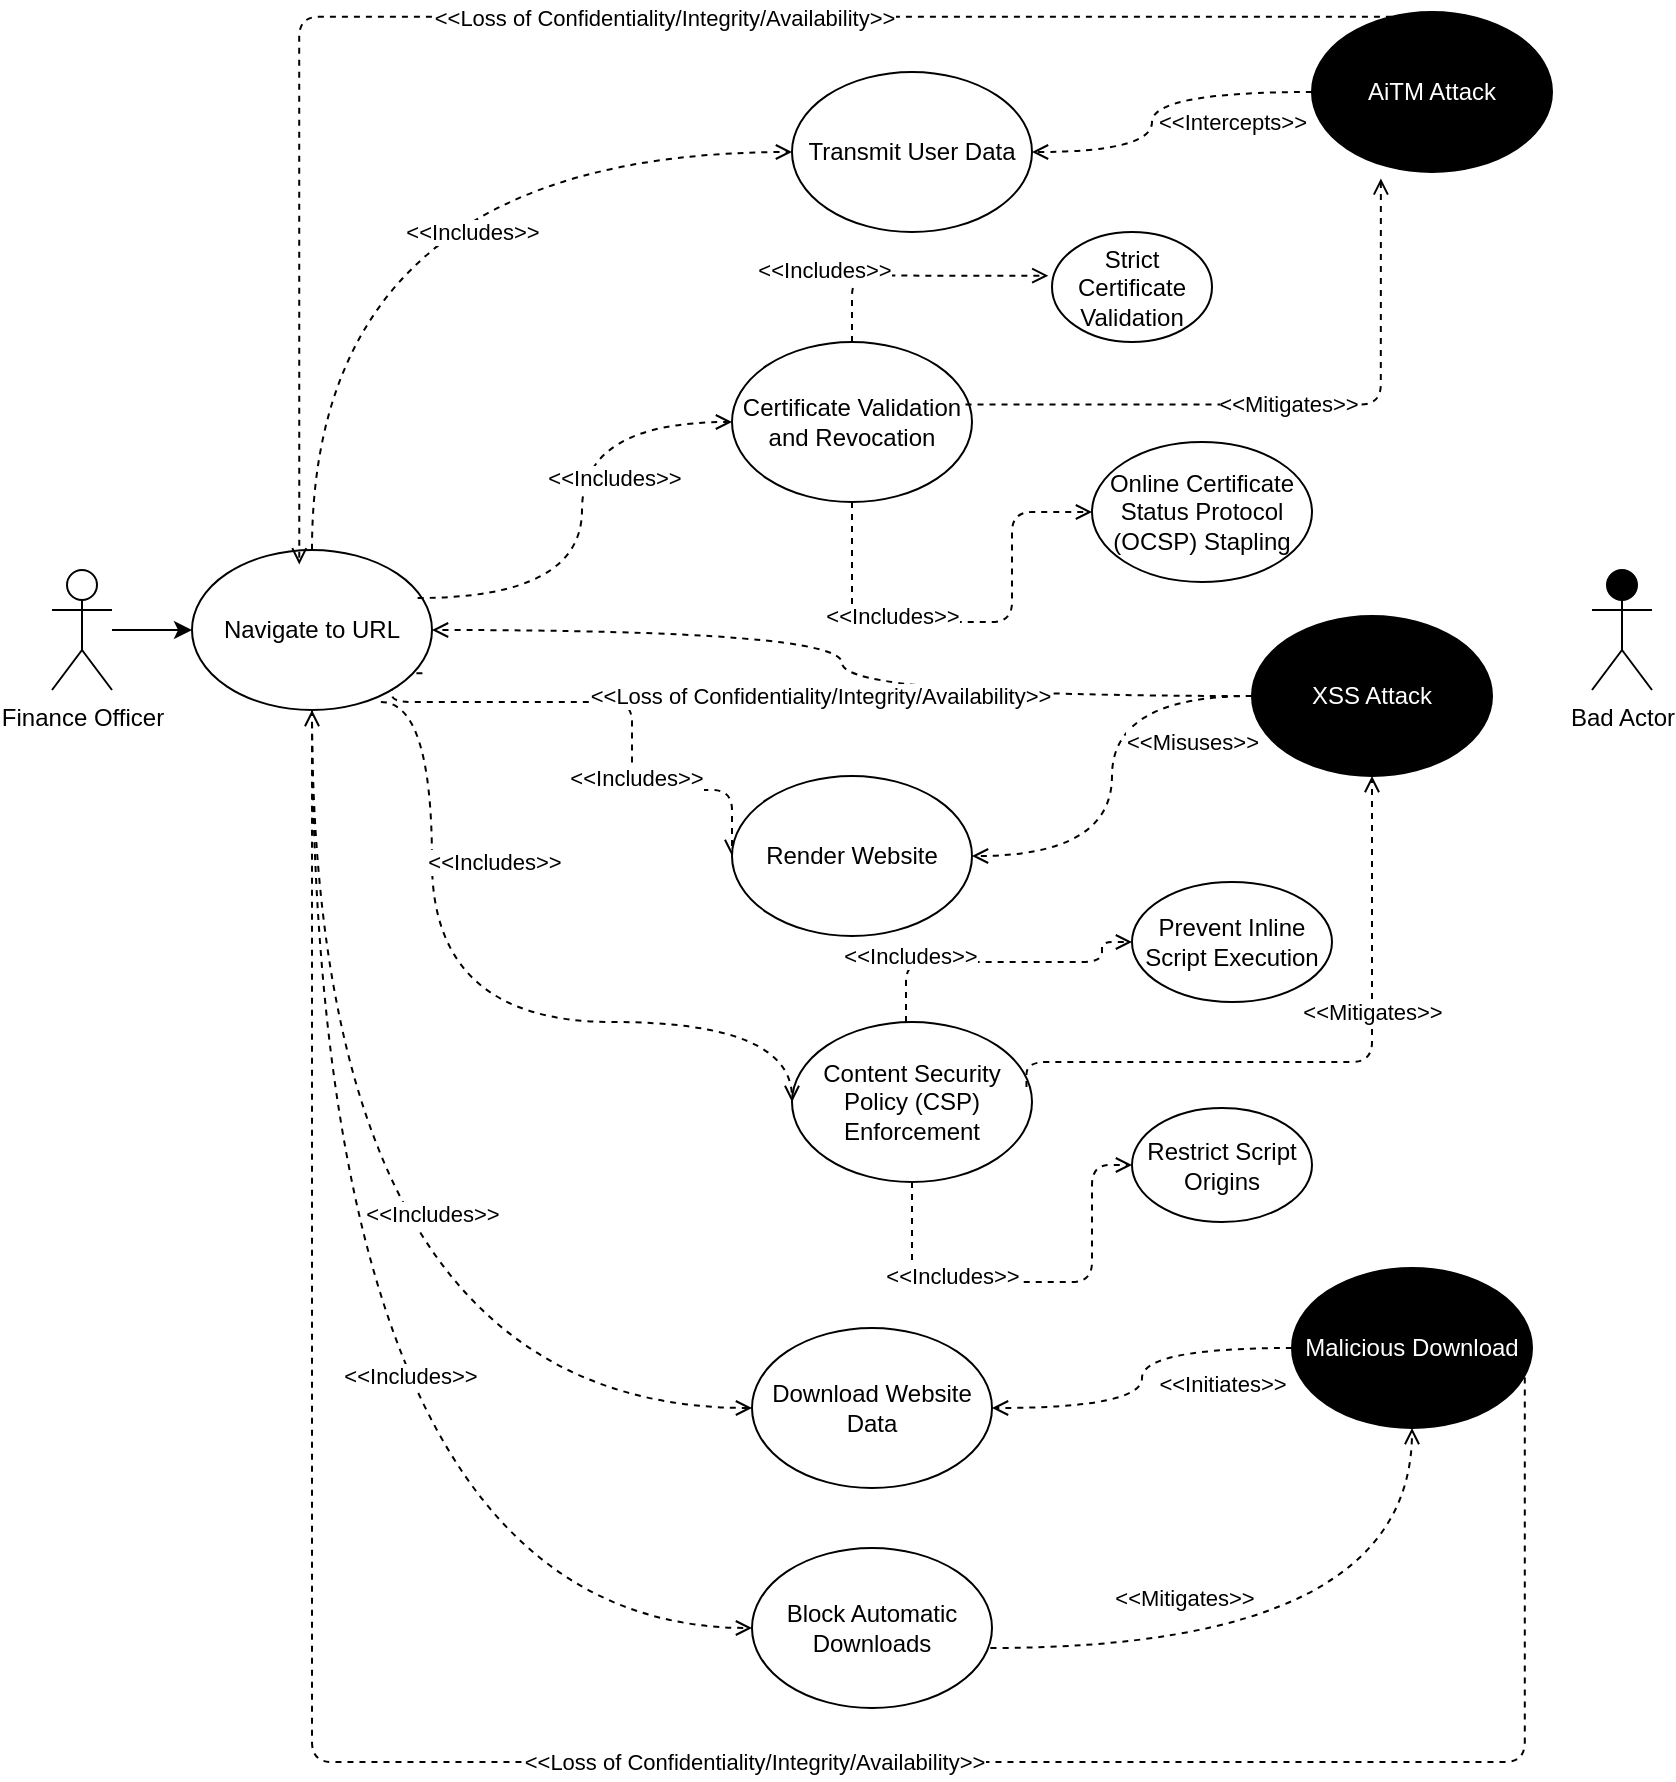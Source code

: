 <mxfile version="28.1.2">
  <diagram id="7q6WzZqFf9v9yzIv_zda" name="Use case">
    <mxGraphModel dx="1445" dy="1513" grid="1" gridSize="10" guides="1" tooltips="1" connect="1" arrows="1" fold="1" page="1" pageScale="1" pageWidth="850" pageHeight="1100" math="0" shadow="0">
      <root>
        <mxCell id="0" />
        <mxCell id="1" parent="0" />
        <mxCell id="hxa0em2XzeO1hXtVXjIB-15" style="edgeStyle=orthogonalEdgeStyle;rounded=0;orthogonalLoop=1;jettySize=auto;html=1;" edge="1" parent="1" source="SSoZlEEdxV4zL4xD8buy-2" target="SSoZlEEdxV4zL4xD8buy-4">
          <mxGeometry relative="1" as="geometry" />
        </mxCell>
        <object label="Finance Officer" id="SSoZlEEdxV4zL4xD8buy-2">
          <mxCell style="shape=umlActor;verticalLabelPosition=bottom;verticalAlign=top;html=1;outlineConnect=0;fillColor=#FFFFFF;" parent="1" vertex="1">
            <mxGeometry x="10" y="194" width="30" height="60" as="geometry" />
          </mxCell>
        </object>
        <mxCell id="SSoZlEEdxV4zL4xD8buy-3" value="" style="endArrow=none;html=1;" parent="1" source="SSoZlEEdxV4zL4xD8buy-4" edge="1">
          <mxGeometry width="50" height="50" relative="1" as="geometry">
            <mxPoint x="110" y="226" as="sourcePoint" />
            <mxPoint x="200" y="226" as="targetPoint" />
          </mxGeometry>
        </mxCell>
        <mxCell id="okeo2Aa4OqrN3XAgRoa3-2" style="edgeStyle=orthogonalEdgeStyle;rounded=1;orthogonalLoop=1;jettySize=auto;html=1;entryX=0;entryY=0.5;entryDx=0;entryDy=0;dashed=1;strokeWidth=1;endFill=0;endArrow=open;curved=0;exitX=0.96;exitY=0.77;exitDx=0;exitDy=0;exitPerimeter=0;" parent="1" source="SSoZlEEdxV4zL4xD8buy-4" target="okeo2Aa4OqrN3XAgRoa3-1" edge="1">
          <mxGeometry relative="1" as="geometry">
            <Array as="points">
              <mxPoint x="180" y="246" />
              <mxPoint x="180" y="260" />
              <mxPoint x="300" y="260" />
              <mxPoint x="300" y="304" />
            </Array>
          </mxGeometry>
        </mxCell>
        <mxCell id="hxa0em2XzeO1hXtVXjIB-20" value="&amp;lt;&amp;lt;Includes&amp;gt;&amp;gt;" style="edgeLabel;html=1;align=center;verticalAlign=middle;resizable=0;points=[];" vertex="1" connectable="0" parent="okeo2Aa4OqrN3XAgRoa3-2">
          <mxGeometry x="0.142" y="2" relative="1" as="geometry">
            <mxPoint y="29" as="offset" />
          </mxGeometry>
        </mxCell>
        <mxCell id="okeo2Aa4OqrN3XAgRoa3-1" value="&lt;font style=&quot;color: rgb(0, 0, 0);&quot;&gt;Render Website&lt;/font&gt;" style="ellipse;whiteSpace=wrap;html=1;fillStyle=solid;fillColor=#FFFFFF;" parent="1" vertex="1">
          <mxGeometry x="350" y="297" width="120" height="80" as="geometry" />
        </mxCell>
        <mxCell id="SSoZlEEdxV4zL4xD8buy-4" value="&lt;font style=&quot;color: rgb(0, 0, 0);&quot;&gt;Navigate to URL&lt;/font&gt;" style="ellipse;whiteSpace=wrap;html=1;fillColor=#FFFFFF;fillStyle=solid;" parent="1" vertex="1">
          <mxGeometry x="80" y="184" width="120" height="80" as="geometry" />
        </mxCell>
        <mxCell id="5fHT4dKGr6dgX8bSmVO1-6" value="Bad Actor" style="shape=umlActor;verticalLabelPosition=bottom;verticalAlign=top;html=1;outlineConnect=0;fillColor=#000000;" parent="1" vertex="1">
          <mxGeometry x="780" y="194" width="30" height="60" as="geometry" />
        </mxCell>
        <mxCell id="5fHT4dKGr6dgX8bSmVO1-7" value="XSS Attack" style="ellipse;whiteSpace=wrap;html=1;fillColor=#000000;fontColor=#FFFFFF;" parent="1" vertex="1">
          <mxGeometry x="610" y="217" width="120" height="80" as="geometry" />
        </mxCell>
        <mxCell id="5fHT4dKGr6dgX8bSmVO1-12" style="edgeStyle=orthogonalEdgeStyle;rounded=1;orthogonalLoop=1;jettySize=auto;html=1;dashed=1;strokeWidth=1;endFill=0;endArrow=open;curved=1;exitX=0;exitY=0.5;exitDx=0;exitDy=0;entryX=1;entryY=0.5;entryDx=0;entryDy=0;" parent="1" source="5fHT4dKGr6dgX8bSmVO1-7" target="okeo2Aa4OqrN3XAgRoa3-1" edge="1">
          <mxGeometry relative="1" as="geometry">
            <mxPoint x="320" y="218" as="sourcePoint" />
            <mxPoint x="405" y="218" as="targetPoint" />
          </mxGeometry>
        </mxCell>
        <mxCell id="hxa0em2XzeO1hXtVXjIB-2" value="&amp;lt;&amp;lt;Misuses&amp;gt;&amp;gt;" style="edgeLabel;html=1;align=center;verticalAlign=middle;resizable=0;points=[];" vertex="1" connectable="0" parent="5fHT4dKGr6dgX8bSmVO1-12">
          <mxGeometry x="0.078" y="1" relative="1" as="geometry">
            <mxPoint x="39" y="-26" as="offset" />
          </mxGeometry>
        </mxCell>
        <mxCell id="5fHT4dKGr6dgX8bSmVO1-13" value="&lt;font style=&quot;color: rgb(0, 0, 0);&quot;&gt;Transmit User Data&lt;/font&gt;" style="ellipse;whiteSpace=wrap;html=1;fillStyle=solid;fillColor=#FFFFFF;" parent="1" vertex="1">
          <mxGeometry x="380" y="-55" width="120" height="80" as="geometry" />
        </mxCell>
        <mxCell id="5fHT4dKGr6dgX8bSmVO1-15" style="edgeStyle=orthogonalEdgeStyle;rounded=1;orthogonalLoop=1;jettySize=auto;html=1;entryX=0;entryY=0.5;entryDx=0;entryDy=0;dashed=1;strokeWidth=1;endFill=0;endArrow=open;curved=1;exitX=0.5;exitY=0;exitDx=0;exitDy=0;" parent="1" source="SSoZlEEdxV4zL4xD8buy-4" target="5fHT4dKGr6dgX8bSmVO1-13" edge="1">
          <mxGeometry relative="1" as="geometry">
            <mxPoint x="320" y="260" as="sourcePoint" />
            <mxPoint x="405" y="374" as="targetPoint" />
          </mxGeometry>
        </mxCell>
        <mxCell id="hxa0em2XzeO1hXtVXjIB-19" value="&amp;lt;&amp;lt;Includes&amp;gt;&amp;gt;" style="edgeLabel;html=1;align=center;verticalAlign=middle;resizable=0;points=[];" vertex="1" connectable="0" parent="5fHT4dKGr6dgX8bSmVO1-15">
          <mxGeometry x="0.16" y="-16" relative="1" as="geometry">
            <mxPoint x="24" y="24" as="offset" />
          </mxGeometry>
        </mxCell>
        <mxCell id="5fHT4dKGr6dgX8bSmVO1-52" value="&lt;font style=&quot;color: rgb(0, 0, 0);&quot;&gt;Download Website Data&lt;/font&gt;" style="ellipse;whiteSpace=wrap;html=1;fillStyle=solid;fillColor=#FFFFFF;" parent="1" vertex="1">
          <mxGeometry x="360" y="573" width="120" height="80" as="geometry" />
        </mxCell>
        <mxCell id="5fHT4dKGr6dgX8bSmVO1-31" style="edgeStyle=orthogonalEdgeStyle;curved=1;rounded=0;orthogonalLoop=1;jettySize=auto;html=1;dashed=1;endArrow=open;endFill=0;strokeWidth=1;exitX=0;exitY=0.5;exitDx=0;exitDy=0;" parent="1" source="5fHT4dKGr6dgX8bSmVO1-7" target="SSoZlEEdxV4zL4xD8buy-4" edge="1">
          <mxGeometry relative="1" as="geometry">
            <mxPoint x="390" y="190" as="targetPoint" />
            <mxPoint x="610" y="190" as="sourcePoint" />
          </mxGeometry>
        </mxCell>
        <mxCell id="5fHT4dKGr6dgX8bSmVO1-34" value="&amp;lt;&amp;lt;Loss of Confidentiality/Integrity/Availability&amp;gt;&amp;gt;" style="edgeLabel;html=1;align=center;verticalAlign=middle;resizable=0;points=[];" parent="5fHT4dKGr6dgX8bSmVO1-31" vertex="1" connectable="0">
          <mxGeometry x="-0.18" y="1" relative="1" as="geometry">
            <mxPoint x="-35" y="-1" as="offset" />
          </mxGeometry>
        </mxCell>
        <mxCell id="5fHT4dKGr6dgX8bSmVO1-53" style="edgeStyle=orthogonalEdgeStyle;rounded=1;orthogonalLoop=1;jettySize=auto;html=1;entryX=0;entryY=0.5;entryDx=0;entryDy=0;dashed=1;strokeWidth=1;endFill=0;endArrow=open;curved=1;exitX=0.5;exitY=1;exitDx=0;exitDy=0;" parent="1" source="SSoZlEEdxV4zL4xD8buy-4" target="5fHT4dKGr6dgX8bSmVO1-52" edge="1">
          <mxGeometry relative="1" as="geometry">
            <mxPoint x="260" y="310" as="sourcePoint" />
            <mxPoint x="405" y="384" as="targetPoint" />
          </mxGeometry>
        </mxCell>
        <mxCell id="hxa0em2XzeO1hXtVXjIB-21" value="&amp;lt;&amp;lt;Includes&amp;gt;&amp;gt;" style="edgeLabel;html=1;align=center;verticalAlign=middle;resizable=0;points=[];" vertex="1" connectable="0" parent="5fHT4dKGr6dgX8bSmVO1-53">
          <mxGeometry x="-0.019" y="49" relative="1" as="geometry">
            <mxPoint x="11" y="-27" as="offset" />
          </mxGeometry>
        </mxCell>
        <mxCell id="5fHT4dKGr6dgX8bSmVO1-54" value="Malicious Download" style="ellipse;whiteSpace=wrap;html=1;fillColor=#000000;fontColor=#FFFFFF;" parent="1" vertex="1">
          <mxGeometry x="630" y="543" width="120" height="80" as="geometry" />
        </mxCell>
        <mxCell id="5fHT4dKGr6dgX8bSmVO1-56" style="edgeStyle=orthogonalEdgeStyle;rounded=1;orthogonalLoop=1;jettySize=auto;html=1;dashed=1;strokeWidth=1;endFill=0;endArrow=open;curved=1;exitX=0;exitY=0.5;exitDx=0;exitDy=0;entryX=1;entryY=0.5;entryDx=0;entryDy=0;" parent="1" source="5fHT4dKGr6dgX8bSmVO1-54" target="5fHT4dKGr6dgX8bSmVO1-52" edge="1">
          <mxGeometry relative="1" as="geometry">
            <mxPoint x="585" y="244" as="sourcePoint" />
            <mxPoint x="510" y="100" as="targetPoint" />
          </mxGeometry>
        </mxCell>
        <mxCell id="5fHT4dKGr6dgX8bSmVO1-60" value="&amp;lt;&amp;lt;Initiates&amp;gt;&amp;gt;" style="edgeLabel;html=1;align=center;verticalAlign=middle;resizable=0;points=[];" parent="5fHT4dKGr6dgX8bSmVO1-56" vertex="1" connectable="0">
          <mxGeometry x="0.004" y="-1" relative="1" as="geometry">
            <mxPoint x="41" y="2" as="offset" />
          </mxGeometry>
        </mxCell>
        <mxCell id="hxa0em2XzeO1hXtVXjIB-3" value="AiTM Attack" style="ellipse;whiteSpace=wrap;html=1;fillColor=#000000;fontColor=#FFFFFF;" vertex="1" parent="1">
          <mxGeometry x="640" y="-85" width="120" height="80" as="geometry" />
        </mxCell>
        <mxCell id="hxa0em2XzeO1hXtVXjIB-6" style="edgeStyle=orthogonalEdgeStyle;rounded=1;orthogonalLoop=1;jettySize=auto;html=1;dashed=1;strokeWidth=1;endFill=0;endArrow=open;curved=1;exitX=0;exitY=0.5;exitDx=0;exitDy=0;entryX=1;entryY=0.5;entryDx=0;entryDy=0;" edge="1" parent="1" source="hxa0em2XzeO1hXtVXjIB-3" target="5fHT4dKGr6dgX8bSmVO1-13">
          <mxGeometry relative="1" as="geometry">
            <mxPoint x="585" y="180" as="sourcePoint" />
            <mxPoint x="510" y="294" as="targetPoint" />
            <Array as="points">
              <mxPoint x="560" y="-45" />
              <mxPoint x="560" y="-15" />
            </Array>
          </mxGeometry>
        </mxCell>
        <mxCell id="hxa0em2XzeO1hXtVXjIB-9" value="&amp;lt;&amp;lt;Intercepts&amp;gt;&amp;gt;" style="edgeLabel;html=1;align=center;verticalAlign=middle;resizable=0;points=[];" vertex="1" connectable="0" parent="hxa0em2XzeO1hXtVXjIB-6">
          <mxGeometry x="0.005" relative="1" as="geometry">
            <mxPoint x="40" y="9" as="offset" />
          </mxGeometry>
        </mxCell>
        <mxCell id="hxa0em2XzeO1hXtVXjIB-13" value="&lt;font style=&quot;color: rgb(0, 0, 0);&quot;&gt;Content Security Policy (CSP) Enforcement&lt;/font&gt;" style="ellipse;whiteSpace=wrap;html=1;fillStyle=solid;fillColor=#FFFFFF;" vertex="1" parent="1">
          <mxGeometry x="380" y="420" width="120" height="80" as="geometry" />
        </mxCell>
        <mxCell id="hxa0em2XzeO1hXtVXjIB-16" style="edgeStyle=orthogonalEdgeStyle;rounded=1;orthogonalLoop=1;jettySize=auto;html=1;dashed=1;strokeWidth=1;endFill=0;endArrow=open;curved=0;entryX=0.5;entryY=1;entryDx=0;entryDy=0;exitX=0.977;exitY=0.407;exitDx=0;exitDy=0;exitPerimeter=0;" edge="1" parent="1" source="hxa0em2XzeO1hXtVXjIB-13" target="5fHT4dKGr6dgX8bSmVO1-7">
          <mxGeometry relative="1" as="geometry">
            <mxPoint x="470" y="424.8" as="sourcePoint" />
            <mxPoint x="658.36" y="264.0" as="targetPoint" />
            <Array as="points">
              <mxPoint x="497" y="440" />
              <mxPoint x="670" y="440" />
            </Array>
          </mxGeometry>
        </mxCell>
        <mxCell id="hxa0em2XzeO1hXtVXjIB-18" value="&amp;lt;&amp;lt;Mitigates&amp;gt;&amp;gt;" style="edgeLabel;html=1;align=center;verticalAlign=middle;resizable=0;points=[];" vertex="1" connectable="0" parent="hxa0em2XzeO1hXtVXjIB-16">
          <mxGeometry x="-0.061" relative="1" as="geometry">
            <mxPoint x="31" y="-25" as="offset" />
          </mxGeometry>
        </mxCell>
        <mxCell id="hxa0em2XzeO1hXtVXjIB-22" style="edgeStyle=orthogonalEdgeStyle;rounded=1;orthogonalLoop=1;jettySize=auto;html=1;entryX=0;entryY=0.5;entryDx=0;entryDy=0;dashed=1;strokeWidth=1;endFill=0;endArrow=open;curved=1;exitX=0.787;exitY=0.95;exitDx=0;exitDy=0;exitPerimeter=0;" edge="1" parent="1" source="SSoZlEEdxV4zL4xD8buy-4" target="hxa0em2XzeO1hXtVXjIB-13">
          <mxGeometry relative="1" as="geometry">
            <mxPoint x="170" y="350" as="sourcePoint" />
            <mxPoint x="380" y="390" as="targetPoint" />
            <Array as="points">
              <mxPoint x="200" y="260" />
              <mxPoint x="200" y="420" />
            </Array>
          </mxGeometry>
        </mxCell>
        <mxCell id="hxa0em2XzeO1hXtVXjIB-23" value="&amp;lt;&amp;lt;Includes&amp;gt;&amp;gt;" style="edgeLabel;html=1;align=center;verticalAlign=middle;resizable=0;points=[];" vertex="1" connectable="0" parent="hxa0em2XzeO1hXtVXjIB-22">
          <mxGeometry x="0.142" y="2" relative="1" as="geometry">
            <mxPoint x="-15" y="-78" as="offset" />
          </mxGeometry>
        </mxCell>
        <mxCell id="hxa0em2XzeO1hXtVXjIB-24" value="&lt;font style=&quot;color: rgb(0, 0, 0);&quot;&gt;Certificate Validation and Revocation&lt;/font&gt;" style="ellipse;whiteSpace=wrap;html=1;fillStyle=solid;fillColor=#FFFFFF;" vertex="1" parent="1">
          <mxGeometry x="350" y="80" width="120" height="80" as="geometry" />
        </mxCell>
        <mxCell id="hxa0em2XzeO1hXtVXjIB-25" style="edgeStyle=orthogonalEdgeStyle;rounded=1;orthogonalLoop=1;jettySize=auto;html=1;dashed=1;strokeWidth=1;endFill=0;endArrow=open;curved=0;exitX=0.973;exitY=0.39;exitDx=0;exitDy=0;entryX=0.287;entryY=1.04;entryDx=0;entryDy=0;entryPerimeter=0;exitPerimeter=0;" edge="1" parent="1" source="hxa0em2XzeO1hXtVXjIB-24" target="hxa0em2XzeO1hXtVXjIB-3">
          <mxGeometry relative="1" as="geometry">
            <mxPoint x="670" y="90" as="sourcePoint" />
            <mxPoint x="530" y="120" as="targetPoint" />
          </mxGeometry>
        </mxCell>
        <mxCell id="hxa0em2XzeO1hXtVXjIB-26" value="&amp;lt;&amp;lt;Mitigates&amp;gt;&amp;gt;" style="edgeLabel;html=1;align=center;verticalAlign=middle;resizable=0;points=[];" vertex="1" connectable="0" parent="hxa0em2XzeO1hXtVXjIB-25">
          <mxGeometry x="0.005" relative="1" as="geometry">
            <mxPoint as="offset" />
          </mxGeometry>
        </mxCell>
        <mxCell id="hxa0em2XzeO1hXtVXjIB-30" style="edgeStyle=orthogonalEdgeStyle;rounded=1;orthogonalLoop=1;jettySize=auto;html=1;entryX=0;entryY=0.5;entryDx=0;entryDy=0;dashed=1;strokeWidth=1;endFill=0;endArrow=open;curved=1;exitX=0.94;exitY=0.3;exitDx=0;exitDy=0;exitPerimeter=0;" edge="1" parent="1" source="SSoZlEEdxV4zL4xD8buy-4" target="hxa0em2XzeO1hXtVXjIB-24">
          <mxGeometry relative="1" as="geometry">
            <mxPoint x="260" y="194" as="sourcePoint" />
            <mxPoint x="500" y="40" as="targetPoint" />
          </mxGeometry>
        </mxCell>
        <mxCell id="hxa0em2XzeO1hXtVXjIB-31" value="&amp;lt;&amp;lt;Includes&amp;gt;&amp;gt;" style="edgeLabel;html=1;align=center;verticalAlign=middle;resizable=0;points=[];" vertex="1" connectable="0" parent="hxa0em2XzeO1hXtVXjIB-30">
          <mxGeometry x="0.16" y="-16" relative="1" as="geometry">
            <mxPoint as="offset" />
          </mxGeometry>
        </mxCell>
        <mxCell id="hxa0em2XzeO1hXtVXjIB-32" value="&lt;font style=&quot;color: rgb(0, 0, 0);&quot;&gt;Block Automatic Downloads&lt;/font&gt;" style="ellipse;whiteSpace=wrap;html=1;fillStyle=solid;fillColor=#FFFFFF;" vertex="1" parent="1">
          <mxGeometry x="360" y="683" width="120" height="80" as="geometry" />
        </mxCell>
        <mxCell id="hxa0em2XzeO1hXtVXjIB-33" style="edgeStyle=orthogonalEdgeStyle;rounded=1;orthogonalLoop=1;jettySize=auto;html=1;dashed=1;strokeWidth=1;endFill=0;endArrow=open;curved=1;entryX=0.5;entryY=1;entryDx=0;entryDy=0;exitX=0.993;exitY=0.625;exitDx=0;exitDy=0;exitPerimeter=0;" edge="1" parent="1" source="hxa0em2XzeO1hXtVXjIB-32" target="5fHT4dKGr6dgX8bSmVO1-54">
          <mxGeometry relative="1" as="geometry">
            <mxPoint x="540" y="570.8" as="sourcePoint" />
            <mxPoint x="728.36" y="410" as="targetPoint" />
          </mxGeometry>
        </mxCell>
        <mxCell id="hxa0em2XzeO1hXtVXjIB-34" value="&amp;lt;&amp;lt;Mitigates&amp;gt;&amp;gt;" style="edgeLabel;html=1;align=center;verticalAlign=middle;resizable=0;points=[];" vertex="1" connectable="0" parent="hxa0em2XzeO1hXtVXjIB-33">
          <mxGeometry x="-0.061" relative="1" as="geometry">
            <mxPoint x="-54" y="-25" as="offset" />
          </mxGeometry>
        </mxCell>
        <mxCell id="hxa0em2XzeO1hXtVXjIB-35" style="edgeStyle=orthogonalEdgeStyle;rounded=1;orthogonalLoop=1;jettySize=auto;html=1;entryX=0;entryY=0.5;entryDx=0;entryDy=0;dashed=1;strokeWidth=1;endFill=0;endArrow=open;curved=1;exitX=0.5;exitY=1;exitDx=0;exitDy=0;" edge="1" parent="1" source="SSoZlEEdxV4zL4xD8buy-4" target="hxa0em2XzeO1hXtVXjIB-32">
          <mxGeometry relative="1" as="geometry">
            <mxPoint x="160" y="350" as="sourcePoint" />
            <mxPoint x="380" y="626" as="targetPoint" />
          </mxGeometry>
        </mxCell>
        <mxCell id="hxa0em2XzeO1hXtVXjIB-36" value="&amp;lt;&amp;lt;Includes&amp;gt;&amp;gt;" style="edgeLabel;html=1;align=center;verticalAlign=middle;resizable=0;points=[];" vertex="1" connectable="0" parent="hxa0em2XzeO1hXtVXjIB-35">
          <mxGeometry x="-0.019" y="49" relative="1" as="geometry">
            <mxPoint as="offset" />
          </mxGeometry>
        </mxCell>
        <mxCell id="hxa0em2XzeO1hXtVXjIB-39" style="edgeStyle=orthogonalEdgeStyle;curved=0;rounded=1;orthogonalLoop=1;jettySize=auto;html=1;dashed=1;endArrow=open;endFill=0;strokeWidth=1;exitX=0.433;exitY=0.03;exitDx=0;exitDy=0;exitPerimeter=0;entryX=0.447;entryY=0.09;entryDx=0;entryDy=0;entryPerimeter=0;" edge="1" parent="1" source="hxa0em2XzeO1hXtVXjIB-3" target="SSoZlEEdxV4zL4xD8buy-4">
          <mxGeometry relative="1" as="geometry">
            <mxPoint x="170" y="-50" as="targetPoint" />
            <mxPoint x="580" y="-50" as="sourcePoint" />
          </mxGeometry>
        </mxCell>
        <mxCell id="hxa0em2XzeO1hXtVXjIB-40" value="&amp;lt;&amp;lt;Loss of Confidentiality/Integrity/Availability&amp;gt;&amp;gt;" style="edgeLabel;html=1;align=center;verticalAlign=middle;resizable=0;points=[];" vertex="1" connectable="0" parent="hxa0em2XzeO1hXtVXjIB-39">
          <mxGeometry x="-0.18" y="1" relative="1" as="geometry">
            <mxPoint x="-35" y="-1" as="offset" />
          </mxGeometry>
        </mxCell>
        <mxCell id="hxa0em2XzeO1hXtVXjIB-41" style="edgeStyle=orthogonalEdgeStyle;curved=0;rounded=1;orthogonalLoop=1;jettySize=auto;html=1;dashed=1;endArrow=open;endFill=0;strokeWidth=1;exitX=0.97;exitY=0.685;exitDx=0;exitDy=0;exitPerimeter=0;" edge="1" parent="1" source="5fHT4dKGr6dgX8bSmVO1-54" target="SSoZlEEdxV4zL4xD8buy-4">
          <mxGeometry relative="1" as="geometry">
            <mxPoint x="131" y="1009" as="targetPoint" />
            <mxPoint x="740" y="630" as="sourcePoint" />
            <Array as="points">
              <mxPoint x="746" y="790" />
              <mxPoint x="140" y="790" />
            </Array>
          </mxGeometry>
        </mxCell>
        <mxCell id="hxa0em2XzeO1hXtVXjIB-42" value="&amp;lt;&amp;lt;Loss of Confidentiality/Integrity/Availability&amp;gt;&amp;gt;" style="edgeLabel;html=1;align=center;verticalAlign=middle;resizable=0;points=[];" vertex="1" connectable="0" parent="hxa0em2XzeO1hXtVXjIB-41">
          <mxGeometry x="-0.18" y="1" relative="1" as="geometry">
            <mxPoint x="-35" y="-1" as="offset" />
          </mxGeometry>
        </mxCell>
        <mxCell id="hxa0em2XzeO1hXtVXjIB-43" value="&lt;font style=&quot;color: rgb(0, 0, 0);&quot;&gt;Strict Certificate Validation&lt;/font&gt;" style="ellipse;whiteSpace=wrap;html=1;fillStyle=solid;fillColor=#FFFFFF;" vertex="1" parent="1">
          <mxGeometry x="510" y="25" width="80" height="55" as="geometry" />
        </mxCell>
        <mxCell id="hxa0em2XzeO1hXtVXjIB-44" value="&lt;font style=&quot;color: rgb(0, 0, 0);&quot;&gt;Online Certificate Status Protocol (OCSP) Stapling&lt;/font&gt;" style="ellipse;whiteSpace=wrap;html=1;fillStyle=solid;fillColor=#FFFFFF;" vertex="1" parent="1">
          <mxGeometry x="530" y="130" width="110" height="70" as="geometry" />
        </mxCell>
        <mxCell id="hxa0em2XzeO1hXtVXjIB-47" style="edgeStyle=orthogonalEdgeStyle;rounded=1;orthogonalLoop=1;jettySize=auto;html=1;dashed=1;strokeWidth=1;endFill=0;endArrow=open;curved=0;exitX=0.5;exitY=1;exitDx=0;exitDy=0;" edge="1" parent="1" source="hxa0em2XzeO1hXtVXjIB-24" target="hxa0em2XzeO1hXtVXjIB-44">
          <mxGeometry relative="1" as="geometry">
            <mxPoint x="590" y="125.8" as="sourcePoint" />
            <mxPoint x="622.36" y="90" as="targetPoint" />
            <Array as="points">
              <mxPoint x="410" y="220" />
              <mxPoint x="490" y="220" />
              <mxPoint x="490" y="165" />
            </Array>
          </mxGeometry>
        </mxCell>
        <mxCell id="hxa0em2XzeO1hXtVXjIB-48" value="&amp;lt;&amp;lt;Includes&amp;gt;&amp;gt;" style="edgeLabel;html=1;align=center;verticalAlign=middle;resizable=0;points=[];" vertex="1" connectable="0" parent="hxa0em2XzeO1hXtVXjIB-47">
          <mxGeometry x="0.16" y="-16" relative="1" as="geometry">
            <mxPoint x="-57" y="-19" as="offset" />
          </mxGeometry>
        </mxCell>
        <mxCell id="hxa0em2XzeO1hXtVXjIB-52" style="edgeStyle=orthogonalEdgeStyle;rounded=1;orthogonalLoop=1;jettySize=auto;html=1;entryX=-0.023;entryY=0.397;entryDx=0;entryDy=0;dashed=1;strokeWidth=1;endFill=0;endArrow=open;curved=0;entryPerimeter=0;" edge="1" parent="1" source="hxa0em2XzeO1hXtVXjIB-24" target="hxa0em2XzeO1hXtVXjIB-43">
          <mxGeometry relative="1" as="geometry">
            <mxPoint x="510" y="55" as="sourcePoint" />
            <mxPoint x="548" y="91" as="targetPoint" />
            <Array as="points">
              <mxPoint x="410" y="47" />
            </Array>
          </mxGeometry>
        </mxCell>
        <mxCell id="hxa0em2XzeO1hXtVXjIB-53" value="&amp;lt;&amp;lt;Includes&amp;gt;&amp;gt;" style="edgeLabel;html=1;align=center;verticalAlign=middle;resizable=0;points=[];" vertex="1" connectable="0" parent="hxa0em2XzeO1hXtVXjIB-52">
          <mxGeometry x="0.16" y="-16" relative="1" as="geometry">
            <mxPoint x="-57" y="-19" as="offset" />
          </mxGeometry>
        </mxCell>
        <mxCell id="hxa0em2XzeO1hXtVXjIB-54" value="&lt;font style=&quot;color: rgb(0, 0, 0);&quot;&gt;Prevent Inline Script Execution&lt;/font&gt;" style="ellipse;whiteSpace=wrap;html=1;fillStyle=solid;fillColor=#FFFFFF;" vertex="1" parent="1">
          <mxGeometry x="550" y="350" width="100" height="60" as="geometry" />
        </mxCell>
        <mxCell id="hxa0em2XzeO1hXtVXjIB-55" value="&lt;font style=&quot;color: rgb(0, 0, 0);&quot;&gt;Restrict Script Origins&lt;/font&gt;" style="ellipse;whiteSpace=wrap;html=1;fillStyle=solid;fillColor=#FFFFFF;" vertex="1" parent="1">
          <mxGeometry x="550" y="463" width="90" height="57" as="geometry" />
        </mxCell>
        <mxCell id="hxa0em2XzeO1hXtVXjIB-56" style="edgeStyle=orthogonalEdgeStyle;rounded=1;orthogonalLoop=1;jettySize=auto;html=1;dashed=1;strokeWidth=1;endFill=0;endArrow=open;curved=0;entryX=0;entryY=0.5;entryDx=0;entryDy=0;" edge="1" parent="1" source="hxa0em2XzeO1hXtVXjIB-13" target="hxa0em2XzeO1hXtVXjIB-54">
          <mxGeometry relative="1" as="geometry">
            <mxPoint x="437" y="400" as="sourcePoint" />
            <mxPoint x="535" y="367" as="targetPoint" />
            <Array as="points">
              <mxPoint x="437" y="390" />
              <mxPoint x="535" y="390" />
            </Array>
          </mxGeometry>
        </mxCell>
        <mxCell id="hxa0em2XzeO1hXtVXjIB-57" value="&amp;lt;&amp;lt;Includes&amp;gt;&amp;gt;" style="edgeLabel;html=1;align=center;verticalAlign=middle;resizable=0;points=[];" vertex="1" connectable="0" parent="hxa0em2XzeO1hXtVXjIB-56">
          <mxGeometry x="0.16" y="-16" relative="1" as="geometry">
            <mxPoint x="-57" y="-19" as="offset" />
          </mxGeometry>
        </mxCell>
        <mxCell id="hxa0em2XzeO1hXtVXjIB-58" style="edgeStyle=orthogonalEdgeStyle;rounded=1;orthogonalLoop=1;jettySize=auto;html=1;dashed=1;strokeWidth=1;endFill=0;endArrow=open;curved=0;exitX=0.5;exitY=1;exitDx=0;exitDy=0;entryX=0;entryY=0.5;entryDx=0;entryDy=0;" edge="1" parent="1" source="hxa0em2XzeO1hXtVXjIB-13" target="hxa0em2XzeO1hXtVXjIB-55">
          <mxGeometry relative="1" as="geometry">
            <mxPoint x="480" y="420" as="sourcePoint" />
            <mxPoint x="591" y="390" as="targetPoint" />
            <Array as="points">
              <mxPoint x="440" y="550" />
              <mxPoint x="530" y="550" />
              <mxPoint x="530" y="492" />
            </Array>
          </mxGeometry>
        </mxCell>
        <mxCell id="hxa0em2XzeO1hXtVXjIB-59" value="&amp;lt;&amp;lt;Includes&amp;gt;&amp;gt;" style="edgeLabel;html=1;align=center;verticalAlign=middle;resizable=0;points=[];" vertex="1" connectable="0" parent="hxa0em2XzeO1hXtVXjIB-58">
          <mxGeometry x="0.16" y="-16" relative="1" as="geometry">
            <mxPoint x="-57" y="-19" as="offset" />
          </mxGeometry>
        </mxCell>
      </root>
    </mxGraphModel>
  </diagram>
</mxfile>
